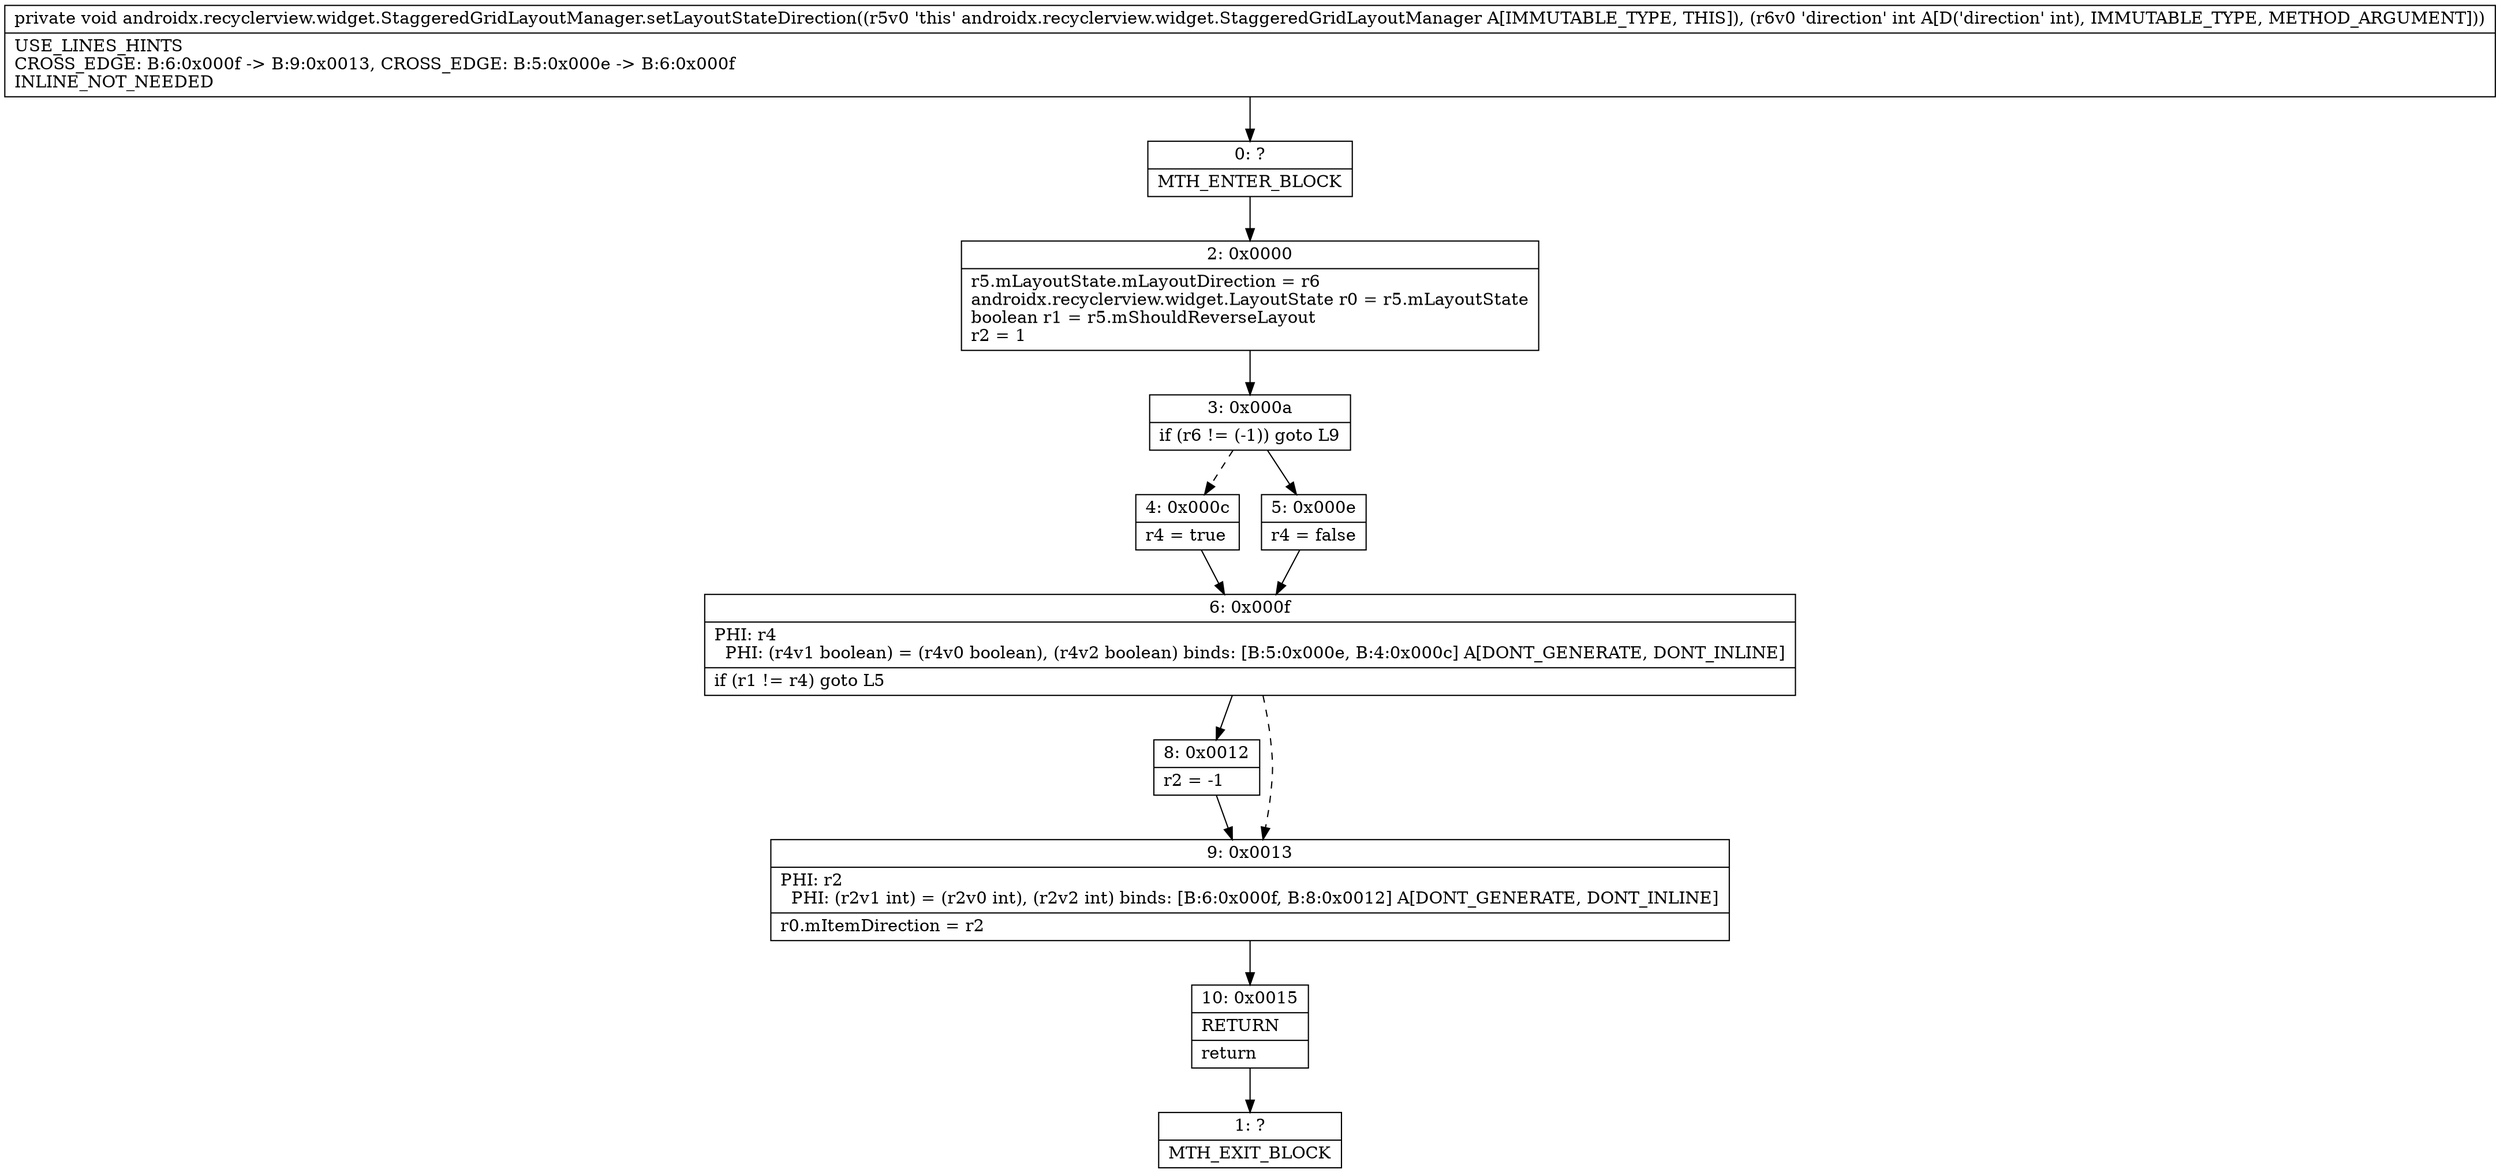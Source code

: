 digraph "CFG forandroidx.recyclerview.widget.StaggeredGridLayoutManager.setLayoutStateDirection(I)V" {
Node_0 [shape=record,label="{0\:\ ?|MTH_ENTER_BLOCK\l}"];
Node_2 [shape=record,label="{2\:\ 0x0000|r5.mLayoutState.mLayoutDirection = r6\landroidx.recyclerview.widget.LayoutState r0 = r5.mLayoutState\lboolean r1 = r5.mShouldReverseLayout\lr2 = 1\l}"];
Node_3 [shape=record,label="{3\:\ 0x000a|if (r6 != (\-1)) goto L9\l}"];
Node_4 [shape=record,label="{4\:\ 0x000c|r4 = true\l}"];
Node_6 [shape=record,label="{6\:\ 0x000f|PHI: r4 \l  PHI: (r4v1 boolean) = (r4v0 boolean), (r4v2 boolean) binds: [B:5:0x000e, B:4:0x000c] A[DONT_GENERATE, DONT_INLINE]\l|if (r1 != r4) goto L5\l}"];
Node_8 [shape=record,label="{8\:\ 0x0012|r2 = \-1\l}"];
Node_9 [shape=record,label="{9\:\ 0x0013|PHI: r2 \l  PHI: (r2v1 int) = (r2v0 int), (r2v2 int) binds: [B:6:0x000f, B:8:0x0012] A[DONT_GENERATE, DONT_INLINE]\l|r0.mItemDirection = r2\l}"];
Node_10 [shape=record,label="{10\:\ 0x0015|RETURN\l|return\l}"];
Node_1 [shape=record,label="{1\:\ ?|MTH_EXIT_BLOCK\l}"];
Node_5 [shape=record,label="{5\:\ 0x000e|r4 = false\l}"];
MethodNode[shape=record,label="{private void androidx.recyclerview.widget.StaggeredGridLayoutManager.setLayoutStateDirection((r5v0 'this' androidx.recyclerview.widget.StaggeredGridLayoutManager A[IMMUTABLE_TYPE, THIS]), (r6v0 'direction' int A[D('direction' int), IMMUTABLE_TYPE, METHOD_ARGUMENT]))  | USE_LINES_HINTS\lCROSS_EDGE: B:6:0x000f \-\> B:9:0x0013, CROSS_EDGE: B:5:0x000e \-\> B:6:0x000f\lINLINE_NOT_NEEDED\l}"];
MethodNode -> Node_0;Node_0 -> Node_2;
Node_2 -> Node_3;
Node_3 -> Node_4[style=dashed];
Node_3 -> Node_5;
Node_4 -> Node_6;
Node_6 -> Node_8;
Node_6 -> Node_9[style=dashed];
Node_8 -> Node_9;
Node_9 -> Node_10;
Node_10 -> Node_1;
Node_5 -> Node_6;
}

